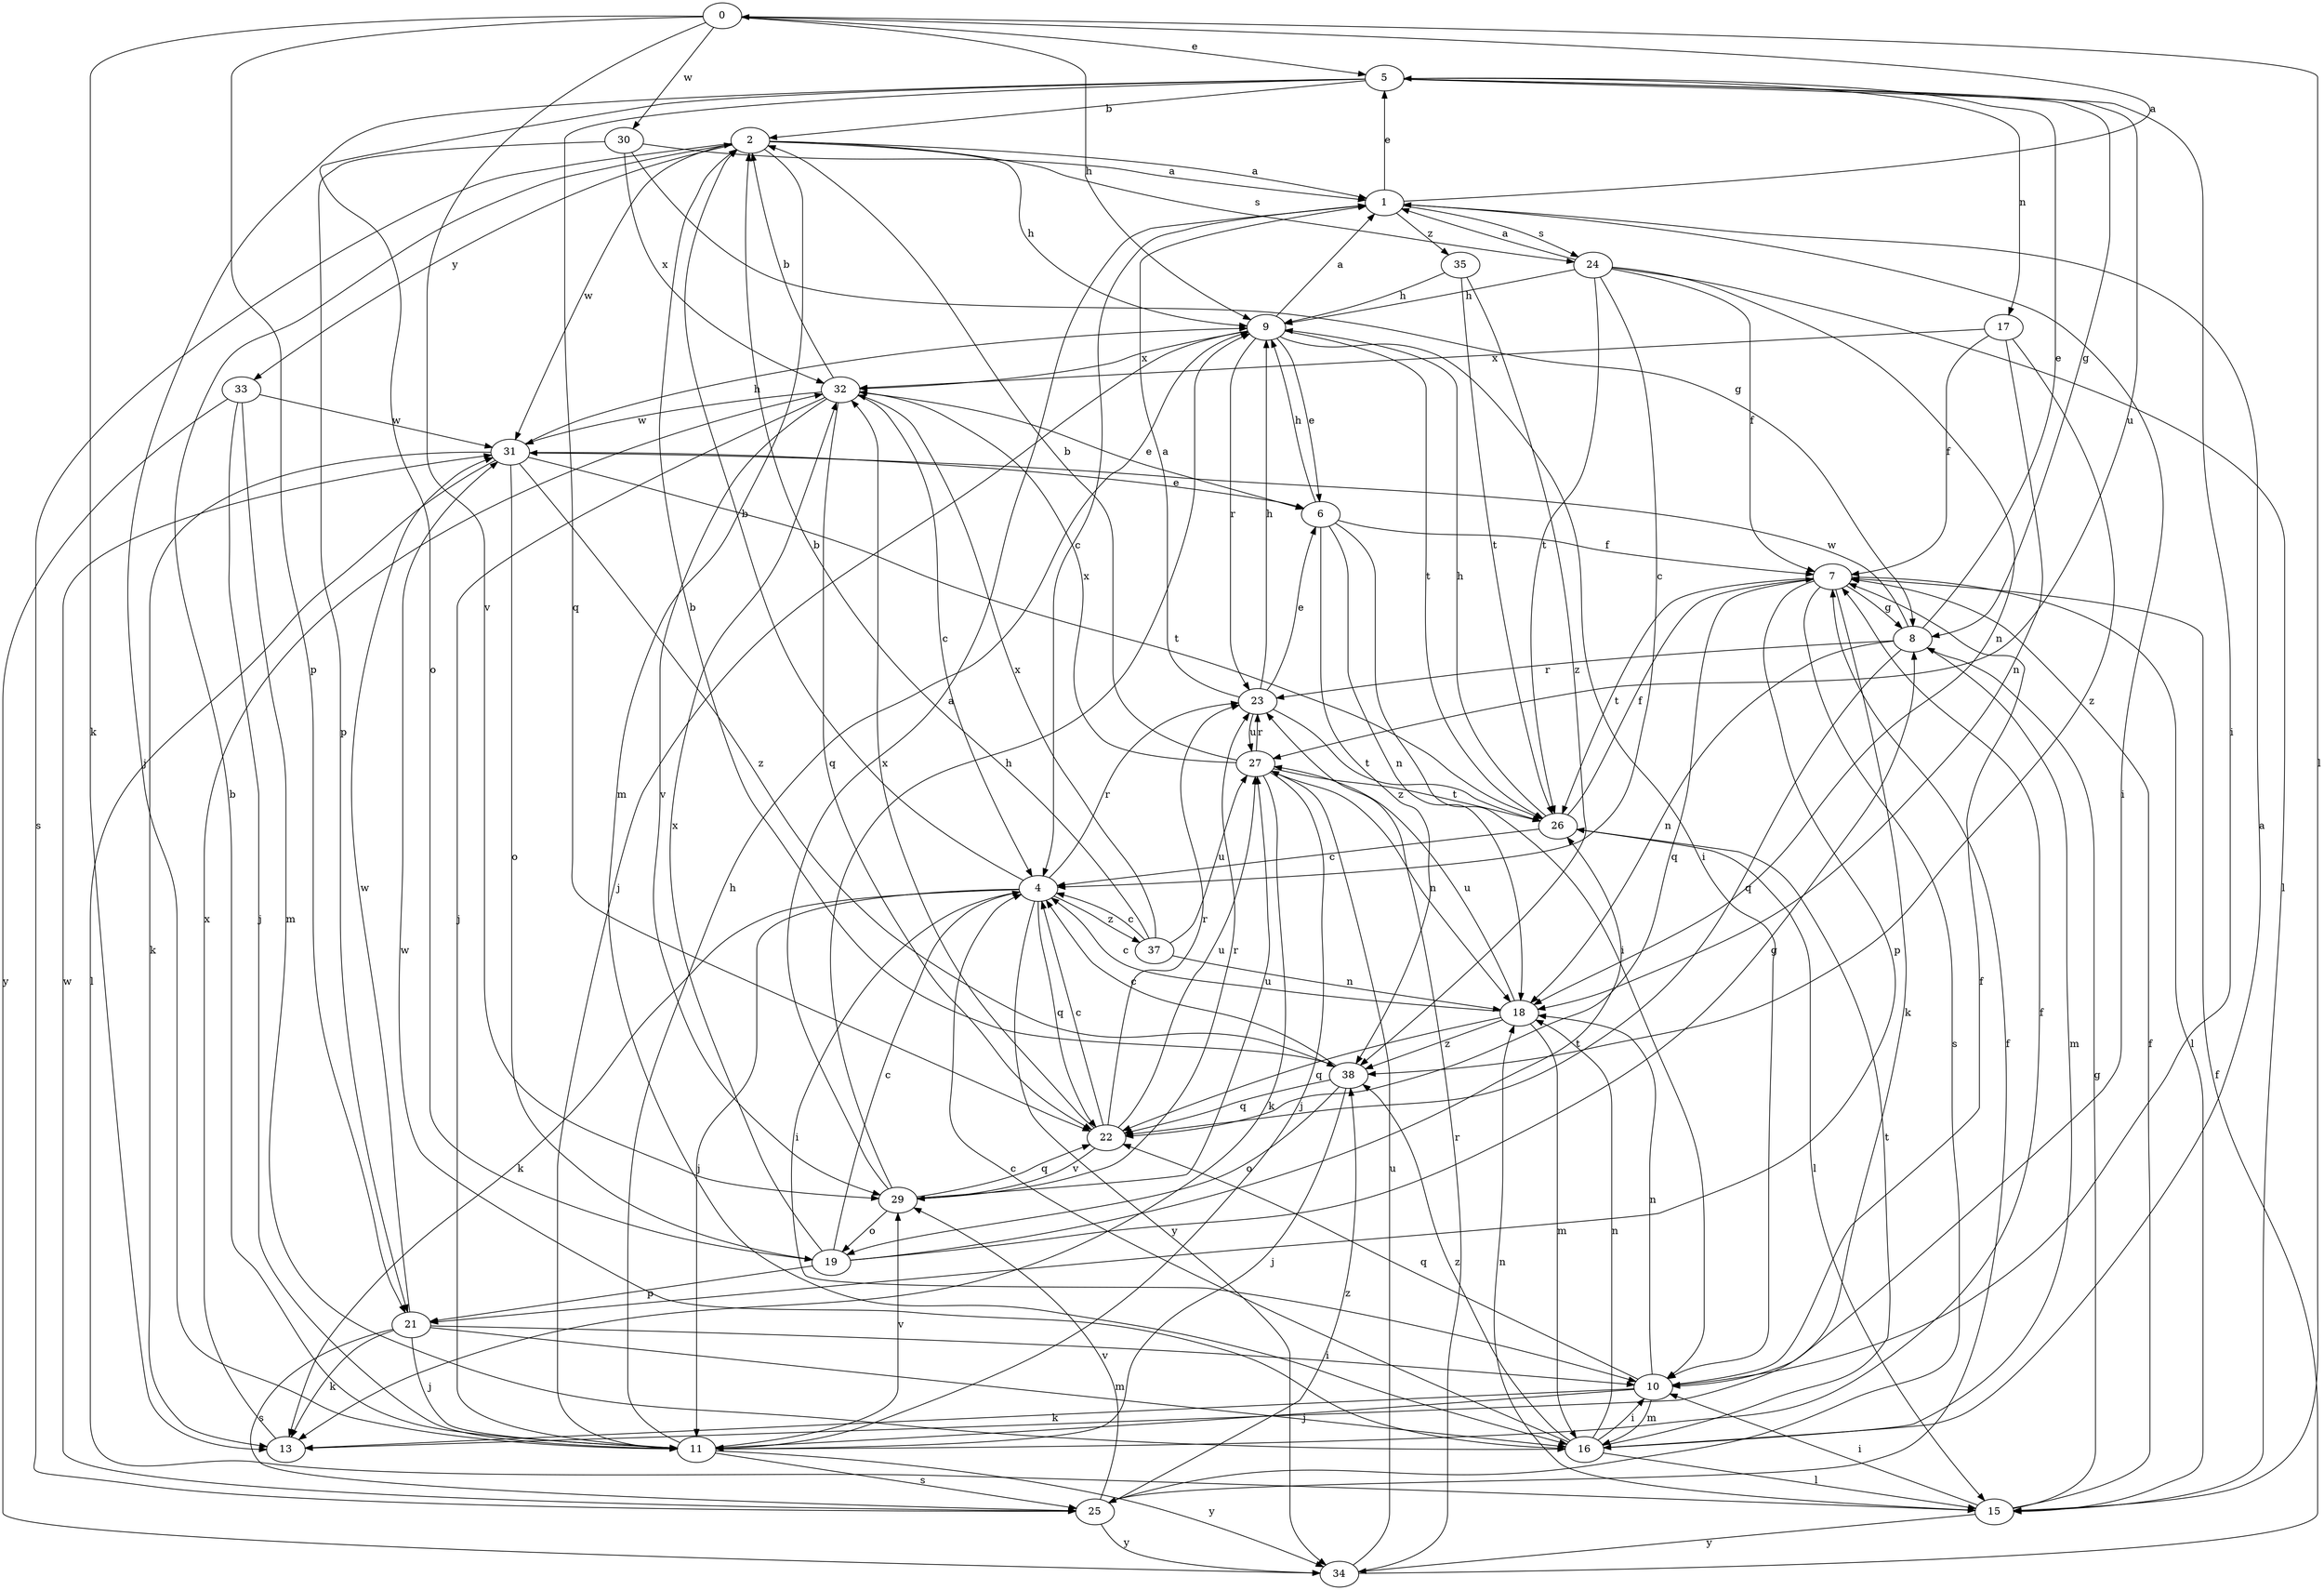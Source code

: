strict digraph  {
0;
1;
2;
4;
5;
6;
7;
8;
9;
10;
11;
13;
15;
16;
17;
18;
19;
21;
22;
23;
24;
25;
26;
27;
29;
30;
31;
32;
33;
34;
35;
37;
38;
0 -> 5  [label=e];
0 -> 9  [label=h];
0 -> 13  [label=k];
0 -> 15  [label=l];
0 -> 21  [label=p];
0 -> 29  [label=v];
0 -> 30  [label=w];
1 -> 0  [label=a];
1 -> 4  [label=c];
1 -> 5  [label=e];
1 -> 10  [label=i];
1 -> 24  [label=s];
1 -> 35  [label=z];
2 -> 1  [label=a];
2 -> 9  [label=h];
2 -> 16  [label=m];
2 -> 24  [label=s];
2 -> 25  [label=s];
2 -> 31  [label=w];
2 -> 33  [label=y];
4 -> 2  [label=b];
4 -> 10  [label=i];
4 -> 11  [label=j];
4 -> 13  [label=k];
4 -> 22  [label=q];
4 -> 23  [label=r];
4 -> 34  [label=y];
4 -> 37  [label=z];
5 -> 2  [label=b];
5 -> 8  [label=g];
5 -> 10  [label=i];
5 -> 11  [label=j];
5 -> 17  [label=n];
5 -> 19  [label=o];
5 -> 22  [label=q];
5 -> 27  [label=u];
6 -> 7  [label=f];
6 -> 9  [label=h];
6 -> 10  [label=i];
6 -> 18  [label=n];
6 -> 38  [label=z];
7 -> 8  [label=g];
7 -> 13  [label=k];
7 -> 15  [label=l];
7 -> 21  [label=p];
7 -> 22  [label=q];
7 -> 25  [label=s];
7 -> 26  [label=t];
8 -> 5  [label=e];
8 -> 16  [label=m];
8 -> 18  [label=n];
8 -> 22  [label=q];
8 -> 23  [label=r];
8 -> 31  [label=w];
9 -> 1  [label=a];
9 -> 6  [label=e];
9 -> 10  [label=i];
9 -> 11  [label=j];
9 -> 23  [label=r];
9 -> 26  [label=t];
9 -> 32  [label=x];
10 -> 7  [label=f];
10 -> 11  [label=j];
10 -> 13  [label=k];
10 -> 16  [label=m];
10 -> 18  [label=n];
10 -> 22  [label=q];
11 -> 2  [label=b];
11 -> 7  [label=f];
11 -> 9  [label=h];
11 -> 25  [label=s];
11 -> 29  [label=v];
11 -> 34  [label=y];
13 -> 32  [label=x];
15 -> 7  [label=f];
15 -> 8  [label=g];
15 -> 10  [label=i];
15 -> 18  [label=n];
15 -> 34  [label=y];
16 -> 1  [label=a];
16 -> 4  [label=c];
16 -> 10  [label=i];
16 -> 15  [label=l];
16 -> 18  [label=n];
16 -> 26  [label=t];
16 -> 31  [label=w];
16 -> 38  [label=z];
17 -> 7  [label=f];
17 -> 18  [label=n];
17 -> 32  [label=x];
17 -> 38  [label=z];
18 -> 4  [label=c];
18 -> 16  [label=m];
18 -> 22  [label=q];
18 -> 27  [label=u];
18 -> 38  [label=z];
19 -> 4  [label=c];
19 -> 8  [label=g];
19 -> 21  [label=p];
19 -> 26  [label=t];
19 -> 32  [label=x];
21 -> 10  [label=i];
21 -> 11  [label=j];
21 -> 13  [label=k];
21 -> 16  [label=m];
21 -> 25  [label=s];
21 -> 31  [label=w];
22 -> 4  [label=c];
22 -> 23  [label=r];
22 -> 27  [label=u];
22 -> 29  [label=v];
22 -> 32  [label=x];
23 -> 1  [label=a];
23 -> 6  [label=e];
23 -> 9  [label=h];
23 -> 26  [label=t];
23 -> 27  [label=u];
24 -> 1  [label=a];
24 -> 4  [label=c];
24 -> 7  [label=f];
24 -> 9  [label=h];
24 -> 15  [label=l];
24 -> 18  [label=n];
24 -> 26  [label=t];
25 -> 7  [label=f];
25 -> 29  [label=v];
25 -> 31  [label=w];
25 -> 34  [label=y];
25 -> 38  [label=z];
26 -> 4  [label=c];
26 -> 7  [label=f];
26 -> 9  [label=h];
26 -> 15  [label=l];
27 -> 2  [label=b];
27 -> 11  [label=j];
27 -> 13  [label=k];
27 -> 18  [label=n];
27 -> 23  [label=r];
27 -> 26  [label=t];
27 -> 32  [label=x];
29 -> 1  [label=a];
29 -> 9  [label=h];
29 -> 19  [label=o];
29 -> 22  [label=q];
29 -> 23  [label=r];
29 -> 27  [label=u];
30 -> 1  [label=a];
30 -> 8  [label=g];
30 -> 21  [label=p];
30 -> 32  [label=x];
31 -> 6  [label=e];
31 -> 9  [label=h];
31 -> 13  [label=k];
31 -> 15  [label=l];
31 -> 19  [label=o];
31 -> 26  [label=t];
31 -> 38  [label=z];
32 -> 2  [label=b];
32 -> 4  [label=c];
32 -> 6  [label=e];
32 -> 11  [label=j];
32 -> 22  [label=q];
32 -> 29  [label=v];
32 -> 31  [label=w];
33 -> 11  [label=j];
33 -> 16  [label=m];
33 -> 31  [label=w];
33 -> 34  [label=y];
34 -> 7  [label=f];
34 -> 23  [label=r];
34 -> 27  [label=u];
35 -> 9  [label=h];
35 -> 26  [label=t];
35 -> 38  [label=z];
37 -> 2  [label=b];
37 -> 4  [label=c];
37 -> 18  [label=n];
37 -> 27  [label=u];
37 -> 32  [label=x];
38 -> 2  [label=b];
38 -> 4  [label=c];
38 -> 11  [label=j];
38 -> 19  [label=o];
38 -> 22  [label=q];
}

